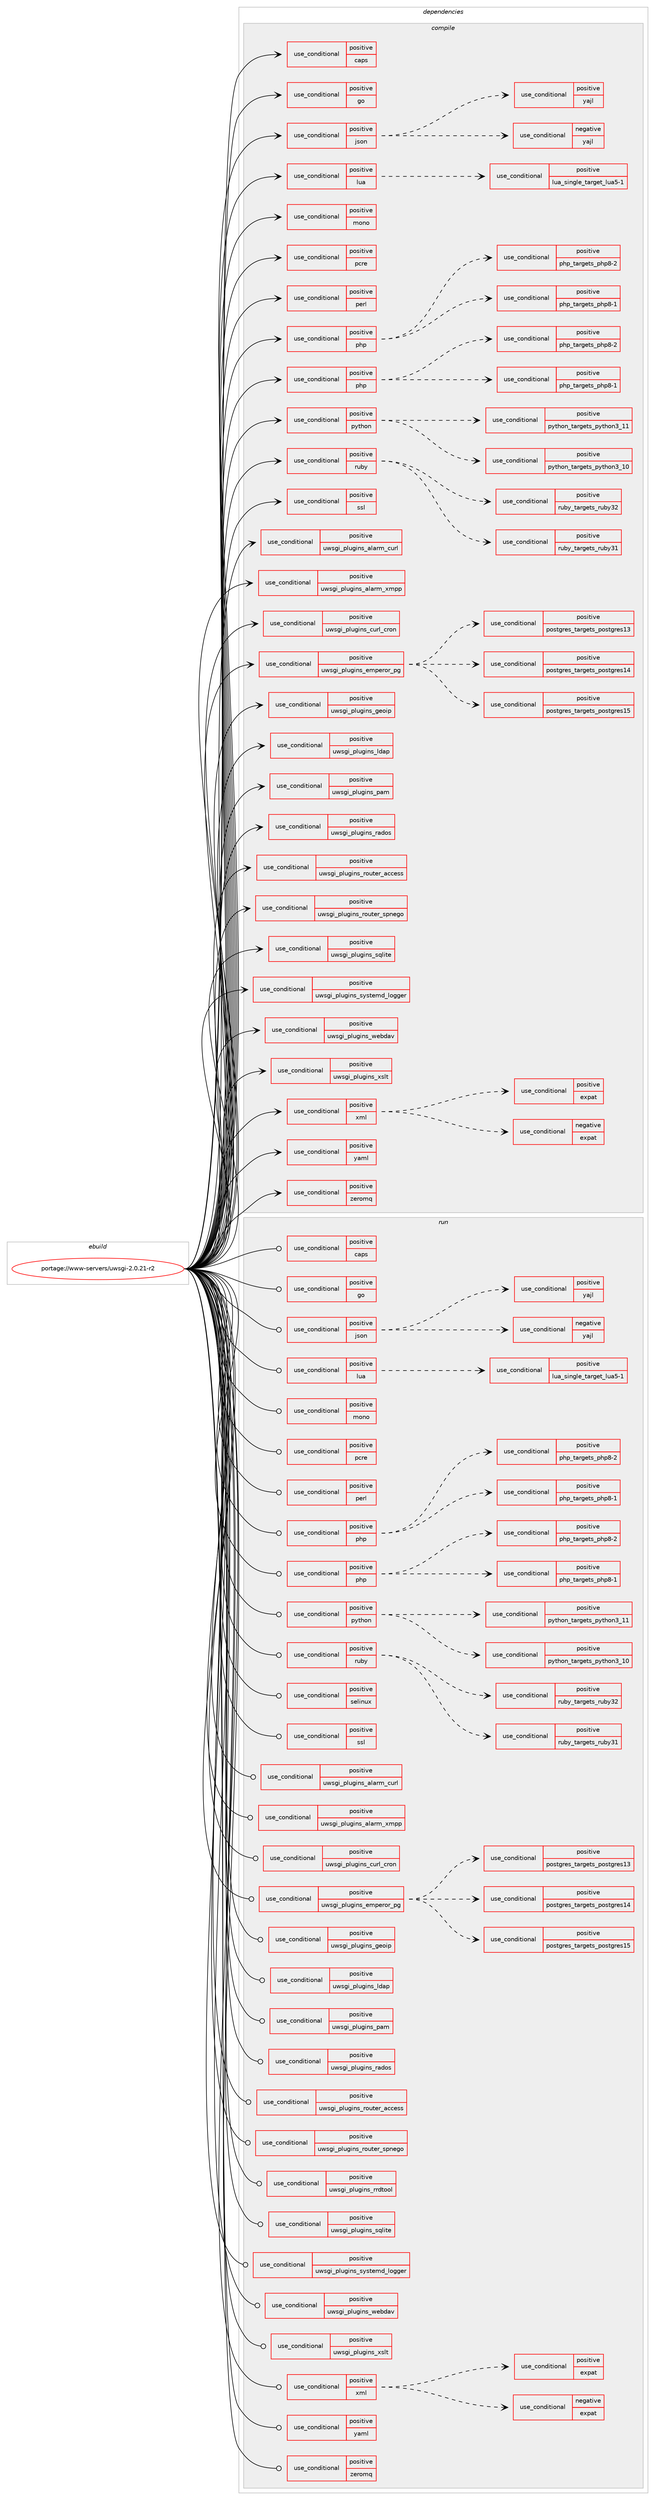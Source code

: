 digraph prolog {

# *************
# Graph options
# *************

newrank=true;
concentrate=true;
compound=true;
graph [rankdir=LR,fontname=Helvetica,fontsize=10,ranksep=1.5];#, ranksep=2.5, nodesep=0.2];
edge  [arrowhead=vee];
node  [fontname=Helvetica,fontsize=10];

# **********
# The ebuild
# **********

subgraph cluster_leftcol {
color=gray;
rank=same;
label=<<i>ebuild</i>>;
id [label="portage://www-servers/uwsgi-2.0.21-r2", color=red, width=4, href="../www-servers/uwsgi-2.0.21-r2.svg"];
}

# ****************
# The dependencies
# ****************

subgraph cluster_midcol {
color=gray;
label=<<i>dependencies</i>>;
subgraph cluster_compile {
fillcolor="#eeeeee";
style=filled;
label=<<i>compile</i>>;
subgraph cond12289 {
dependency17680 [label=<<TABLE BORDER="0" CELLBORDER="1" CELLSPACING="0" CELLPADDING="4"><TR><TD ROWSPAN="3" CELLPADDING="10">use_conditional</TD></TR><TR><TD>positive</TD></TR><TR><TD>caps</TD></TR></TABLE>>, shape=none, color=red];
# *** BEGIN UNKNOWN DEPENDENCY TYPE (TODO) ***
# dependency17680 -> package_dependency(portage://www-servers/uwsgi-2.0.21-r2,install,no,sys-libs,libcap,none,[,,],[],[])
# *** END UNKNOWN DEPENDENCY TYPE (TODO) ***

}
id:e -> dependency17680:w [weight=20,style="solid",arrowhead="vee"];
subgraph cond12290 {
dependency17681 [label=<<TABLE BORDER="0" CELLBORDER="1" CELLSPACING="0" CELLPADDING="4"><TR><TD ROWSPAN="3" CELLPADDING="10">use_conditional</TD></TR><TR><TD>positive</TD></TR><TR><TD>go</TD></TR></TABLE>>, shape=none, color=red];
# *** BEGIN UNKNOWN DEPENDENCY TYPE (TODO) ***
# dependency17681 -> package_dependency(portage://www-servers/uwsgi-2.0.21-r2,install,no,sys-devel,gcc,none,[,,],any_same_slot,[use(enable(go),none)])
# *** END UNKNOWN DEPENDENCY TYPE (TODO) ***

}
id:e -> dependency17681:w [weight=20,style="solid",arrowhead="vee"];
subgraph cond12291 {
dependency17682 [label=<<TABLE BORDER="0" CELLBORDER="1" CELLSPACING="0" CELLPADDING="4"><TR><TD ROWSPAN="3" CELLPADDING="10">use_conditional</TD></TR><TR><TD>positive</TD></TR><TR><TD>json</TD></TR></TABLE>>, shape=none, color=red];
subgraph cond12292 {
dependency17683 [label=<<TABLE BORDER="0" CELLBORDER="1" CELLSPACING="0" CELLPADDING="4"><TR><TD ROWSPAN="3" CELLPADDING="10">use_conditional</TD></TR><TR><TD>negative</TD></TR><TR><TD>yajl</TD></TR></TABLE>>, shape=none, color=red];
# *** BEGIN UNKNOWN DEPENDENCY TYPE (TODO) ***
# dependency17683 -> package_dependency(portage://www-servers/uwsgi-2.0.21-r2,install,no,dev-libs,jansson,none,[,,],any_same_slot,[])
# *** END UNKNOWN DEPENDENCY TYPE (TODO) ***

}
dependency17682:e -> dependency17683:w [weight=20,style="dashed",arrowhead="vee"];
subgraph cond12293 {
dependency17684 [label=<<TABLE BORDER="0" CELLBORDER="1" CELLSPACING="0" CELLPADDING="4"><TR><TD ROWSPAN="3" CELLPADDING="10">use_conditional</TD></TR><TR><TD>positive</TD></TR><TR><TD>yajl</TD></TR></TABLE>>, shape=none, color=red];
# *** BEGIN UNKNOWN DEPENDENCY TYPE (TODO) ***
# dependency17684 -> package_dependency(portage://www-servers/uwsgi-2.0.21-r2,install,no,dev-libs,yajl,none,[,,],[],[])
# *** END UNKNOWN DEPENDENCY TYPE (TODO) ***

}
dependency17682:e -> dependency17684:w [weight=20,style="dashed",arrowhead="vee"];
}
id:e -> dependency17682:w [weight=20,style="solid",arrowhead="vee"];
subgraph cond12294 {
dependency17685 [label=<<TABLE BORDER="0" CELLBORDER="1" CELLSPACING="0" CELLPADDING="4"><TR><TD ROWSPAN="3" CELLPADDING="10">use_conditional</TD></TR><TR><TD>positive</TD></TR><TR><TD>lua</TD></TR></TABLE>>, shape=none, color=red];
subgraph cond12295 {
dependency17686 [label=<<TABLE BORDER="0" CELLBORDER="1" CELLSPACING="0" CELLPADDING="4"><TR><TD ROWSPAN="3" CELLPADDING="10">use_conditional</TD></TR><TR><TD>positive</TD></TR><TR><TD>lua_single_target_lua5-1</TD></TR></TABLE>>, shape=none, color=red];
# *** BEGIN UNKNOWN DEPENDENCY TYPE (TODO) ***
# dependency17686 -> package_dependency(portage://www-servers/uwsgi-2.0.21-r2,install,no,dev-lang,lua,none,[,,],[slot(5.1)],[])
# *** END UNKNOWN DEPENDENCY TYPE (TODO) ***

}
dependency17685:e -> dependency17686:w [weight=20,style="dashed",arrowhead="vee"];
}
id:e -> dependency17685:w [weight=20,style="solid",arrowhead="vee"];
subgraph cond12296 {
dependency17687 [label=<<TABLE BORDER="0" CELLBORDER="1" CELLSPACING="0" CELLPADDING="4"><TR><TD ROWSPAN="3" CELLPADDING="10">use_conditional</TD></TR><TR><TD>positive</TD></TR><TR><TD>mono</TD></TR></TABLE>>, shape=none, color=red];
# *** BEGIN UNKNOWN DEPENDENCY TYPE (TODO) ***
# dependency17687 -> package_dependency(portage://www-servers/uwsgi-2.0.21-r2,install,no,dev-lang,mono,none,[,,],any_same_slot,[])
# *** END UNKNOWN DEPENDENCY TYPE (TODO) ***

}
id:e -> dependency17687:w [weight=20,style="solid",arrowhead="vee"];
subgraph cond12297 {
dependency17688 [label=<<TABLE BORDER="0" CELLBORDER="1" CELLSPACING="0" CELLPADDING="4"><TR><TD ROWSPAN="3" CELLPADDING="10">use_conditional</TD></TR><TR><TD>positive</TD></TR><TR><TD>pcre</TD></TR></TABLE>>, shape=none, color=red];
# *** BEGIN UNKNOWN DEPENDENCY TYPE (TODO) ***
# dependency17688 -> package_dependency(portage://www-servers/uwsgi-2.0.21-r2,install,no,dev-libs,libpcre,none,[,,],[slot(3)],[])
# *** END UNKNOWN DEPENDENCY TYPE (TODO) ***

}
id:e -> dependency17688:w [weight=20,style="solid",arrowhead="vee"];
subgraph cond12298 {
dependency17689 [label=<<TABLE BORDER="0" CELLBORDER="1" CELLSPACING="0" CELLPADDING="4"><TR><TD ROWSPAN="3" CELLPADDING="10">use_conditional</TD></TR><TR><TD>positive</TD></TR><TR><TD>perl</TD></TR></TABLE>>, shape=none, color=red];
# *** BEGIN UNKNOWN DEPENDENCY TYPE (TODO) ***
# dependency17689 -> package_dependency(portage://www-servers/uwsgi-2.0.21-r2,install,no,dev-lang,perl,none,[,,],any_same_slot,[])
# *** END UNKNOWN DEPENDENCY TYPE (TODO) ***

}
id:e -> dependency17689:w [weight=20,style="solid",arrowhead="vee"];
subgraph cond12299 {
dependency17690 [label=<<TABLE BORDER="0" CELLBORDER="1" CELLSPACING="0" CELLPADDING="4"><TR><TD ROWSPAN="3" CELLPADDING="10">use_conditional</TD></TR><TR><TD>positive</TD></TR><TR><TD>php</TD></TR></TABLE>>, shape=none, color=red];
subgraph cond12300 {
dependency17691 [label=<<TABLE BORDER="0" CELLBORDER="1" CELLSPACING="0" CELLPADDING="4"><TR><TD ROWSPAN="3" CELLPADDING="10">use_conditional</TD></TR><TR><TD>positive</TD></TR><TR><TD>php_targets_php8-1</TD></TR></TABLE>>, shape=none, color=red];
# *** BEGIN UNKNOWN DEPENDENCY TYPE (TODO) ***
# dependency17691 -> package_dependency(portage://www-servers/uwsgi-2.0.21-r2,install,no,dev-lang,php,none,[,,],[slot(8.1)],[])
# *** END UNKNOWN DEPENDENCY TYPE (TODO) ***

}
dependency17690:e -> dependency17691:w [weight=20,style="dashed",arrowhead="vee"];
subgraph cond12301 {
dependency17692 [label=<<TABLE BORDER="0" CELLBORDER="1" CELLSPACING="0" CELLPADDING="4"><TR><TD ROWSPAN="3" CELLPADDING="10">use_conditional</TD></TR><TR><TD>positive</TD></TR><TR><TD>php_targets_php8-2</TD></TR></TABLE>>, shape=none, color=red];
# *** BEGIN UNKNOWN DEPENDENCY TYPE (TODO) ***
# dependency17692 -> package_dependency(portage://www-servers/uwsgi-2.0.21-r2,install,no,dev-lang,php,none,[,,],[slot(8.2)],[])
# *** END UNKNOWN DEPENDENCY TYPE (TODO) ***

}
dependency17690:e -> dependency17692:w [weight=20,style="dashed",arrowhead="vee"];
}
id:e -> dependency17690:w [weight=20,style="solid",arrowhead="vee"];
subgraph cond12302 {
dependency17693 [label=<<TABLE BORDER="0" CELLBORDER="1" CELLSPACING="0" CELLPADDING="4"><TR><TD ROWSPAN="3" CELLPADDING="10">use_conditional</TD></TR><TR><TD>positive</TD></TR><TR><TD>php</TD></TR></TABLE>>, shape=none, color=red];
subgraph cond12303 {
dependency17694 [label=<<TABLE BORDER="0" CELLBORDER="1" CELLSPACING="0" CELLPADDING="4"><TR><TD ROWSPAN="3" CELLPADDING="10">use_conditional</TD></TR><TR><TD>positive</TD></TR><TR><TD>php_targets_php8-1</TD></TR></TABLE>>, shape=none, color=red];
# *** BEGIN UNKNOWN DEPENDENCY TYPE (TODO) ***
# dependency17694 -> package_dependency(portage://www-servers/uwsgi-2.0.21-r2,install,no,dev-lang,php,none,[,,],[slot(8.1)],[use(enable(embed),none)])
# *** END UNKNOWN DEPENDENCY TYPE (TODO) ***

}
dependency17693:e -> dependency17694:w [weight=20,style="dashed",arrowhead="vee"];
subgraph cond12304 {
dependency17695 [label=<<TABLE BORDER="0" CELLBORDER="1" CELLSPACING="0" CELLPADDING="4"><TR><TD ROWSPAN="3" CELLPADDING="10">use_conditional</TD></TR><TR><TD>positive</TD></TR><TR><TD>php_targets_php8-2</TD></TR></TABLE>>, shape=none, color=red];
# *** BEGIN UNKNOWN DEPENDENCY TYPE (TODO) ***
# dependency17695 -> package_dependency(portage://www-servers/uwsgi-2.0.21-r2,install,no,dev-lang,php,none,[,,],[slot(8.2)],[use(enable(embed),none)])
# *** END UNKNOWN DEPENDENCY TYPE (TODO) ***

}
dependency17693:e -> dependency17695:w [weight=20,style="dashed",arrowhead="vee"];
}
id:e -> dependency17693:w [weight=20,style="solid",arrowhead="vee"];
subgraph cond12305 {
dependency17696 [label=<<TABLE BORDER="0" CELLBORDER="1" CELLSPACING="0" CELLPADDING="4"><TR><TD ROWSPAN="3" CELLPADDING="10">use_conditional</TD></TR><TR><TD>positive</TD></TR><TR><TD>python</TD></TR></TABLE>>, shape=none, color=red];
subgraph cond12306 {
dependency17697 [label=<<TABLE BORDER="0" CELLBORDER="1" CELLSPACING="0" CELLPADDING="4"><TR><TD ROWSPAN="3" CELLPADDING="10">use_conditional</TD></TR><TR><TD>positive</TD></TR><TR><TD>python_targets_python3_10</TD></TR></TABLE>>, shape=none, color=red];
# *** BEGIN UNKNOWN DEPENDENCY TYPE (TODO) ***
# dependency17697 -> package_dependency(portage://www-servers/uwsgi-2.0.21-r2,install,no,dev-lang,python,none,[,,],[slot(3.10)],[use(enable(threads),positive)])
# *** END UNKNOWN DEPENDENCY TYPE (TODO) ***

}
dependency17696:e -> dependency17697:w [weight=20,style="dashed",arrowhead="vee"];
subgraph cond12307 {
dependency17698 [label=<<TABLE BORDER="0" CELLBORDER="1" CELLSPACING="0" CELLPADDING="4"><TR><TD ROWSPAN="3" CELLPADDING="10">use_conditional</TD></TR><TR><TD>positive</TD></TR><TR><TD>python_targets_python3_11</TD></TR></TABLE>>, shape=none, color=red];
# *** BEGIN UNKNOWN DEPENDENCY TYPE (TODO) ***
# dependency17698 -> package_dependency(portage://www-servers/uwsgi-2.0.21-r2,install,no,dev-lang,python,none,[,,],[slot(3.11)],[use(enable(threads),positive)])
# *** END UNKNOWN DEPENDENCY TYPE (TODO) ***

}
dependency17696:e -> dependency17698:w [weight=20,style="dashed",arrowhead="vee"];
}
id:e -> dependency17696:w [weight=20,style="solid",arrowhead="vee"];
subgraph cond12308 {
dependency17699 [label=<<TABLE BORDER="0" CELLBORDER="1" CELLSPACING="0" CELLPADDING="4"><TR><TD ROWSPAN="3" CELLPADDING="10">use_conditional</TD></TR><TR><TD>positive</TD></TR><TR><TD>ruby</TD></TR></TABLE>>, shape=none, color=red];
subgraph cond12309 {
dependency17700 [label=<<TABLE BORDER="0" CELLBORDER="1" CELLSPACING="0" CELLPADDING="4"><TR><TD ROWSPAN="3" CELLPADDING="10">use_conditional</TD></TR><TR><TD>positive</TD></TR><TR><TD>ruby_targets_ruby31</TD></TR></TABLE>>, shape=none, color=red];
# *** BEGIN UNKNOWN DEPENDENCY TYPE (TODO) ***
# dependency17700 -> package_dependency(portage://www-servers/uwsgi-2.0.21-r2,install,no,dev-lang,ruby,none,[,,],[slot(3.1)],[])
# *** END UNKNOWN DEPENDENCY TYPE (TODO) ***

}
dependency17699:e -> dependency17700:w [weight=20,style="dashed",arrowhead="vee"];
subgraph cond12310 {
dependency17701 [label=<<TABLE BORDER="0" CELLBORDER="1" CELLSPACING="0" CELLPADDING="4"><TR><TD ROWSPAN="3" CELLPADDING="10">use_conditional</TD></TR><TR><TD>positive</TD></TR><TR><TD>ruby_targets_ruby32</TD></TR></TABLE>>, shape=none, color=red];
# *** BEGIN UNKNOWN DEPENDENCY TYPE (TODO) ***
# dependency17701 -> package_dependency(portage://www-servers/uwsgi-2.0.21-r2,install,no,dev-lang,ruby,none,[,,],[slot(3.2)],[])
# *** END UNKNOWN DEPENDENCY TYPE (TODO) ***

}
dependency17699:e -> dependency17701:w [weight=20,style="dashed",arrowhead="vee"];
}
id:e -> dependency17699:w [weight=20,style="solid",arrowhead="vee"];
subgraph cond12311 {
dependency17702 [label=<<TABLE BORDER="0" CELLBORDER="1" CELLSPACING="0" CELLPADDING="4"><TR><TD ROWSPAN="3" CELLPADDING="10">use_conditional</TD></TR><TR><TD>positive</TD></TR><TR><TD>ssl</TD></TR></TABLE>>, shape=none, color=red];
# *** BEGIN UNKNOWN DEPENDENCY TYPE (TODO) ***
# dependency17702 -> package_dependency(portage://www-servers/uwsgi-2.0.21-r2,install,no,dev-libs,openssl,none,[,,],any_same_slot,[])
# *** END UNKNOWN DEPENDENCY TYPE (TODO) ***

}
id:e -> dependency17702:w [weight=20,style="solid",arrowhead="vee"];
subgraph cond12312 {
dependency17703 [label=<<TABLE BORDER="0" CELLBORDER="1" CELLSPACING="0" CELLPADDING="4"><TR><TD ROWSPAN="3" CELLPADDING="10">use_conditional</TD></TR><TR><TD>positive</TD></TR><TR><TD>uwsgi_plugins_alarm_curl</TD></TR></TABLE>>, shape=none, color=red];
# *** BEGIN UNKNOWN DEPENDENCY TYPE (TODO) ***
# dependency17703 -> package_dependency(portage://www-servers/uwsgi-2.0.21-r2,install,no,net-misc,curl,none,[,,],[],[])
# *** END UNKNOWN DEPENDENCY TYPE (TODO) ***

}
id:e -> dependency17703:w [weight=20,style="solid",arrowhead="vee"];
subgraph cond12313 {
dependency17704 [label=<<TABLE BORDER="0" CELLBORDER="1" CELLSPACING="0" CELLPADDING="4"><TR><TD ROWSPAN="3" CELLPADDING="10">use_conditional</TD></TR><TR><TD>positive</TD></TR><TR><TD>uwsgi_plugins_alarm_xmpp</TD></TR></TABLE>>, shape=none, color=red];
# *** BEGIN UNKNOWN DEPENDENCY TYPE (TODO) ***
# dependency17704 -> package_dependency(portage://www-servers/uwsgi-2.0.21-r2,install,no,net-libs,gloox,none,[,,],[],[])
# *** END UNKNOWN DEPENDENCY TYPE (TODO) ***

}
id:e -> dependency17704:w [weight=20,style="solid",arrowhead="vee"];
subgraph cond12314 {
dependency17705 [label=<<TABLE BORDER="0" CELLBORDER="1" CELLSPACING="0" CELLPADDING="4"><TR><TD ROWSPAN="3" CELLPADDING="10">use_conditional</TD></TR><TR><TD>positive</TD></TR><TR><TD>uwsgi_plugins_curl_cron</TD></TR></TABLE>>, shape=none, color=red];
# *** BEGIN UNKNOWN DEPENDENCY TYPE (TODO) ***
# dependency17705 -> package_dependency(portage://www-servers/uwsgi-2.0.21-r2,install,no,net-misc,curl,none,[,,],[],[])
# *** END UNKNOWN DEPENDENCY TYPE (TODO) ***

}
id:e -> dependency17705:w [weight=20,style="solid",arrowhead="vee"];
subgraph cond12315 {
dependency17706 [label=<<TABLE BORDER="0" CELLBORDER="1" CELLSPACING="0" CELLPADDING="4"><TR><TD ROWSPAN="3" CELLPADDING="10">use_conditional</TD></TR><TR><TD>positive</TD></TR><TR><TD>uwsgi_plugins_emperor_pg</TD></TR></TABLE>>, shape=none, color=red];
subgraph cond12316 {
dependency17707 [label=<<TABLE BORDER="0" CELLBORDER="1" CELLSPACING="0" CELLPADDING="4"><TR><TD ROWSPAN="3" CELLPADDING="10">use_conditional</TD></TR><TR><TD>positive</TD></TR><TR><TD>postgres_targets_postgres15</TD></TR></TABLE>>, shape=none, color=red];
# *** BEGIN UNKNOWN DEPENDENCY TYPE (TODO) ***
# dependency17707 -> package_dependency(portage://www-servers/uwsgi-2.0.21-r2,install,no,dev-db,postgresql,none,[,,],[slot(15),equal],[])
# *** END UNKNOWN DEPENDENCY TYPE (TODO) ***

}
dependency17706:e -> dependency17707:w [weight=20,style="dashed",arrowhead="vee"];
subgraph cond12317 {
dependency17708 [label=<<TABLE BORDER="0" CELLBORDER="1" CELLSPACING="0" CELLPADDING="4"><TR><TD ROWSPAN="3" CELLPADDING="10">use_conditional</TD></TR><TR><TD>positive</TD></TR><TR><TD>postgres_targets_postgres14</TD></TR></TABLE>>, shape=none, color=red];
# *** BEGIN UNKNOWN DEPENDENCY TYPE (TODO) ***
# dependency17708 -> package_dependency(portage://www-servers/uwsgi-2.0.21-r2,install,no,dev-db,postgresql,none,[,,],[slot(14),equal],[])
# *** END UNKNOWN DEPENDENCY TYPE (TODO) ***

}
dependency17706:e -> dependency17708:w [weight=20,style="dashed",arrowhead="vee"];
subgraph cond12318 {
dependency17709 [label=<<TABLE BORDER="0" CELLBORDER="1" CELLSPACING="0" CELLPADDING="4"><TR><TD ROWSPAN="3" CELLPADDING="10">use_conditional</TD></TR><TR><TD>positive</TD></TR><TR><TD>postgres_targets_postgres13</TD></TR></TABLE>>, shape=none, color=red];
# *** BEGIN UNKNOWN DEPENDENCY TYPE (TODO) ***
# dependency17709 -> package_dependency(portage://www-servers/uwsgi-2.0.21-r2,install,no,dev-db,postgresql,none,[,,],[slot(13),equal],[])
# *** END UNKNOWN DEPENDENCY TYPE (TODO) ***

}
dependency17706:e -> dependency17709:w [weight=20,style="dashed",arrowhead="vee"];
}
id:e -> dependency17706:w [weight=20,style="solid",arrowhead="vee"];
subgraph cond12319 {
dependency17710 [label=<<TABLE BORDER="0" CELLBORDER="1" CELLSPACING="0" CELLPADDING="4"><TR><TD ROWSPAN="3" CELLPADDING="10">use_conditional</TD></TR><TR><TD>positive</TD></TR><TR><TD>uwsgi_plugins_geoip</TD></TR></TABLE>>, shape=none, color=red];
# *** BEGIN UNKNOWN DEPENDENCY TYPE (TODO) ***
# dependency17710 -> package_dependency(portage://www-servers/uwsgi-2.0.21-r2,install,no,dev-libs,geoip,none,[,,],[],[])
# *** END UNKNOWN DEPENDENCY TYPE (TODO) ***

}
id:e -> dependency17710:w [weight=20,style="solid",arrowhead="vee"];
subgraph cond12320 {
dependency17711 [label=<<TABLE BORDER="0" CELLBORDER="1" CELLSPACING="0" CELLPADDING="4"><TR><TD ROWSPAN="3" CELLPADDING="10">use_conditional</TD></TR><TR><TD>positive</TD></TR><TR><TD>uwsgi_plugins_ldap</TD></TR></TABLE>>, shape=none, color=red];
# *** BEGIN UNKNOWN DEPENDENCY TYPE (TODO) ***
# dependency17711 -> package_dependency(portage://www-servers/uwsgi-2.0.21-r2,install,no,net-nds,openldap,none,[,,],any_same_slot,[])
# *** END UNKNOWN DEPENDENCY TYPE (TODO) ***

}
id:e -> dependency17711:w [weight=20,style="solid",arrowhead="vee"];
subgraph cond12321 {
dependency17712 [label=<<TABLE BORDER="0" CELLBORDER="1" CELLSPACING="0" CELLPADDING="4"><TR><TD ROWSPAN="3" CELLPADDING="10">use_conditional</TD></TR><TR><TD>positive</TD></TR><TR><TD>uwsgi_plugins_pam</TD></TR></TABLE>>, shape=none, color=red];
# *** BEGIN UNKNOWN DEPENDENCY TYPE (TODO) ***
# dependency17712 -> package_dependency(portage://www-servers/uwsgi-2.0.21-r2,install,no,sys-libs,pam,none,[,,],[],[])
# *** END UNKNOWN DEPENDENCY TYPE (TODO) ***

}
id:e -> dependency17712:w [weight=20,style="solid",arrowhead="vee"];
subgraph cond12322 {
dependency17713 [label=<<TABLE BORDER="0" CELLBORDER="1" CELLSPACING="0" CELLPADDING="4"><TR><TD ROWSPAN="3" CELLPADDING="10">use_conditional</TD></TR><TR><TD>positive</TD></TR><TR><TD>uwsgi_plugins_rados</TD></TR></TABLE>>, shape=none, color=red];
# *** BEGIN UNKNOWN DEPENDENCY TYPE (TODO) ***
# dependency17713 -> package_dependency(portage://www-servers/uwsgi-2.0.21-r2,install,no,sys-cluster,ceph,none,[,,],[],[])
# *** END UNKNOWN DEPENDENCY TYPE (TODO) ***

}
id:e -> dependency17713:w [weight=20,style="solid",arrowhead="vee"];
subgraph cond12323 {
dependency17714 [label=<<TABLE BORDER="0" CELLBORDER="1" CELLSPACING="0" CELLPADDING="4"><TR><TD ROWSPAN="3" CELLPADDING="10">use_conditional</TD></TR><TR><TD>positive</TD></TR><TR><TD>uwsgi_plugins_router_access</TD></TR></TABLE>>, shape=none, color=red];
# *** BEGIN UNKNOWN DEPENDENCY TYPE (TODO) ***
# dependency17714 -> package_dependency(portage://www-servers/uwsgi-2.0.21-r2,install,no,sys-apps,tcp-wrappers,none,[,,],[],[])
# *** END UNKNOWN DEPENDENCY TYPE (TODO) ***

}
id:e -> dependency17714:w [weight=20,style="solid",arrowhead="vee"];
subgraph cond12324 {
dependency17715 [label=<<TABLE BORDER="0" CELLBORDER="1" CELLSPACING="0" CELLPADDING="4"><TR><TD ROWSPAN="3" CELLPADDING="10">use_conditional</TD></TR><TR><TD>positive</TD></TR><TR><TD>uwsgi_plugins_router_spnego</TD></TR></TABLE>>, shape=none, color=red];
# *** BEGIN UNKNOWN DEPENDENCY TYPE (TODO) ***
# dependency17715 -> package_dependency(portage://www-servers/uwsgi-2.0.21-r2,install,no,virtual,krb5,none,[,,],[],[])
# *** END UNKNOWN DEPENDENCY TYPE (TODO) ***

}
id:e -> dependency17715:w [weight=20,style="solid",arrowhead="vee"];
subgraph cond12325 {
dependency17716 [label=<<TABLE BORDER="0" CELLBORDER="1" CELLSPACING="0" CELLPADDING="4"><TR><TD ROWSPAN="3" CELLPADDING="10">use_conditional</TD></TR><TR><TD>positive</TD></TR><TR><TD>uwsgi_plugins_sqlite</TD></TR></TABLE>>, shape=none, color=red];
# *** BEGIN UNKNOWN DEPENDENCY TYPE (TODO) ***
# dependency17716 -> package_dependency(portage://www-servers/uwsgi-2.0.21-r2,install,no,dev-db,sqlite,none,[,,],[slot(3)],[])
# *** END UNKNOWN DEPENDENCY TYPE (TODO) ***

}
id:e -> dependency17716:w [weight=20,style="solid",arrowhead="vee"];
subgraph cond12326 {
dependency17717 [label=<<TABLE BORDER="0" CELLBORDER="1" CELLSPACING="0" CELLPADDING="4"><TR><TD ROWSPAN="3" CELLPADDING="10">use_conditional</TD></TR><TR><TD>positive</TD></TR><TR><TD>uwsgi_plugins_systemd_logger</TD></TR></TABLE>>, shape=none, color=red];
# *** BEGIN UNKNOWN DEPENDENCY TYPE (TODO) ***
# dependency17717 -> package_dependency(portage://www-servers/uwsgi-2.0.21-r2,install,no,sys-apps,systemd,none,[,,],[],[])
# *** END UNKNOWN DEPENDENCY TYPE (TODO) ***

}
id:e -> dependency17717:w [weight=20,style="solid",arrowhead="vee"];
subgraph cond12327 {
dependency17718 [label=<<TABLE BORDER="0" CELLBORDER="1" CELLSPACING="0" CELLPADDING="4"><TR><TD ROWSPAN="3" CELLPADDING="10">use_conditional</TD></TR><TR><TD>positive</TD></TR><TR><TD>uwsgi_plugins_webdav</TD></TR></TABLE>>, shape=none, color=red];
# *** BEGIN UNKNOWN DEPENDENCY TYPE (TODO) ***
# dependency17718 -> package_dependency(portage://www-servers/uwsgi-2.0.21-r2,install,no,dev-libs,libxml2,none,[,,],[],[])
# *** END UNKNOWN DEPENDENCY TYPE (TODO) ***

}
id:e -> dependency17718:w [weight=20,style="solid",arrowhead="vee"];
subgraph cond12328 {
dependency17719 [label=<<TABLE BORDER="0" CELLBORDER="1" CELLSPACING="0" CELLPADDING="4"><TR><TD ROWSPAN="3" CELLPADDING="10">use_conditional</TD></TR><TR><TD>positive</TD></TR><TR><TD>uwsgi_plugins_xslt</TD></TR></TABLE>>, shape=none, color=red];
# *** BEGIN UNKNOWN DEPENDENCY TYPE (TODO) ***
# dependency17719 -> package_dependency(portage://www-servers/uwsgi-2.0.21-r2,install,no,dev-libs,libxslt,none,[,,],[],[])
# *** END UNKNOWN DEPENDENCY TYPE (TODO) ***

}
id:e -> dependency17719:w [weight=20,style="solid",arrowhead="vee"];
subgraph cond12329 {
dependency17720 [label=<<TABLE BORDER="0" CELLBORDER="1" CELLSPACING="0" CELLPADDING="4"><TR><TD ROWSPAN="3" CELLPADDING="10">use_conditional</TD></TR><TR><TD>positive</TD></TR><TR><TD>xml</TD></TR></TABLE>>, shape=none, color=red];
subgraph cond12330 {
dependency17721 [label=<<TABLE BORDER="0" CELLBORDER="1" CELLSPACING="0" CELLPADDING="4"><TR><TD ROWSPAN="3" CELLPADDING="10">use_conditional</TD></TR><TR><TD>negative</TD></TR><TR><TD>expat</TD></TR></TABLE>>, shape=none, color=red];
# *** BEGIN UNKNOWN DEPENDENCY TYPE (TODO) ***
# dependency17721 -> package_dependency(portage://www-servers/uwsgi-2.0.21-r2,install,no,dev-libs,libxml2,none,[,,],[],[])
# *** END UNKNOWN DEPENDENCY TYPE (TODO) ***

}
dependency17720:e -> dependency17721:w [weight=20,style="dashed",arrowhead="vee"];
subgraph cond12331 {
dependency17722 [label=<<TABLE BORDER="0" CELLBORDER="1" CELLSPACING="0" CELLPADDING="4"><TR><TD ROWSPAN="3" CELLPADDING="10">use_conditional</TD></TR><TR><TD>positive</TD></TR><TR><TD>expat</TD></TR></TABLE>>, shape=none, color=red];
# *** BEGIN UNKNOWN DEPENDENCY TYPE (TODO) ***
# dependency17722 -> package_dependency(portage://www-servers/uwsgi-2.0.21-r2,install,no,dev-libs,expat,none,[,,],[],[])
# *** END UNKNOWN DEPENDENCY TYPE (TODO) ***

}
dependency17720:e -> dependency17722:w [weight=20,style="dashed",arrowhead="vee"];
}
id:e -> dependency17720:w [weight=20,style="solid",arrowhead="vee"];
subgraph cond12332 {
dependency17723 [label=<<TABLE BORDER="0" CELLBORDER="1" CELLSPACING="0" CELLPADDING="4"><TR><TD ROWSPAN="3" CELLPADDING="10">use_conditional</TD></TR><TR><TD>positive</TD></TR><TR><TD>yaml</TD></TR></TABLE>>, shape=none, color=red];
# *** BEGIN UNKNOWN DEPENDENCY TYPE (TODO) ***
# dependency17723 -> package_dependency(portage://www-servers/uwsgi-2.0.21-r2,install,no,dev-libs,libyaml,none,[,,],[],[])
# *** END UNKNOWN DEPENDENCY TYPE (TODO) ***

}
id:e -> dependency17723:w [weight=20,style="solid",arrowhead="vee"];
subgraph cond12333 {
dependency17724 [label=<<TABLE BORDER="0" CELLBORDER="1" CELLSPACING="0" CELLPADDING="4"><TR><TD ROWSPAN="3" CELLPADDING="10">use_conditional</TD></TR><TR><TD>positive</TD></TR><TR><TD>zeromq</TD></TR></TABLE>>, shape=none, color=red];
# *** BEGIN UNKNOWN DEPENDENCY TYPE (TODO) ***
# dependency17724 -> package_dependency(portage://www-servers/uwsgi-2.0.21-r2,install,no,net-libs,zeromq,none,[,,],[],[])
# *** END UNKNOWN DEPENDENCY TYPE (TODO) ***

# *** BEGIN UNKNOWN DEPENDENCY TYPE (TODO) ***
# dependency17724 -> package_dependency(portage://www-servers/uwsgi-2.0.21-r2,install,no,sys-apps,util-linux,none,[,,],[],[])
# *** END UNKNOWN DEPENDENCY TYPE (TODO) ***

}
id:e -> dependency17724:w [weight=20,style="solid",arrowhead="vee"];
# *** BEGIN UNKNOWN DEPENDENCY TYPE (TODO) ***
# id -> package_dependency(portage://www-servers/uwsgi-2.0.21-r2,install,no,sys-libs,zlib,none,[,,],[],[])
# *** END UNKNOWN DEPENDENCY TYPE (TODO) ***

# *** BEGIN UNKNOWN DEPENDENCY TYPE (TODO) ***
# id -> package_dependency(portage://www-servers/uwsgi-2.0.21-r2,install,no,virtual,libcrypt,none,[,,],any_same_slot,[])
# *** END UNKNOWN DEPENDENCY TYPE (TODO) ***

}
subgraph cluster_compileandrun {
fillcolor="#eeeeee";
style=filled;
label=<<i>compile and run</i>>;
}
subgraph cluster_run {
fillcolor="#eeeeee";
style=filled;
label=<<i>run</i>>;
subgraph cond12334 {
dependency17725 [label=<<TABLE BORDER="0" CELLBORDER="1" CELLSPACING="0" CELLPADDING="4"><TR><TD ROWSPAN="3" CELLPADDING="10">use_conditional</TD></TR><TR><TD>positive</TD></TR><TR><TD>caps</TD></TR></TABLE>>, shape=none, color=red];
# *** BEGIN UNKNOWN DEPENDENCY TYPE (TODO) ***
# dependency17725 -> package_dependency(portage://www-servers/uwsgi-2.0.21-r2,run,no,sys-libs,libcap,none,[,,],[],[])
# *** END UNKNOWN DEPENDENCY TYPE (TODO) ***

}
id:e -> dependency17725:w [weight=20,style="solid",arrowhead="odot"];
subgraph cond12335 {
dependency17726 [label=<<TABLE BORDER="0" CELLBORDER="1" CELLSPACING="0" CELLPADDING="4"><TR><TD ROWSPAN="3" CELLPADDING="10">use_conditional</TD></TR><TR><TD>positive</TD></TR><TR><TD>go</TD></TR></TABLE>>, shape=none, color=red];
# *** BEGIN UNKNOWN DEPENDENCY TYPE (TODO) ***
# dependency17726 -> package_dependency(portage://www-servers/uwsgi-2.0.21-r2,run,no,sys-devel,gcc,none,[,,],any_same_slot,[use(enable(go),none)])
# *** END UNKNOWN DEPENDENCY TYPE (TODO) ***

}
id:e -> dependency17726:w [weight=20,style="solid",arrowhead="odot"];
subgraph cond12336 {
dependency17727 [label=<<TABLE BORDER="0" CELLBORDER="1" CELLSPACING="0" CELLPADDING="4"><TR><TD ROWSPAN="3" CELLPADDING="10">use_conditional</TD></TR><TR><TD>positive</TD></TR><TR><TD>json</TD></TR></TABLE>>, shape=none, color=red];
subgraph cond12337 {
dependency17728 [label=<<TABLE BORDER="0" CELLBORDER="1" CELLSPACING="0" CELLPADDING="4"><TR><TD ROWSPAN="3" CELLPADDING="10">use_conditional</TD></TR><TR><TD>negative</TD></TR><TR><TD>yajl</TD></TR></TABLE>>, shape=none, color=red];
# *** BEGIN UNKNOWN DEPENDENCY TYPE (TODO) ***
# dependency17728 -> package_dependency(portage://www-servers/uwsgi-2.0.21-r2,run,no,dev-libs,jansson,none,[,,],any_same_slot,[])
# *** END UNKNOWN DEPENDENCY TYPE (TODO) ***

}
dependency17727:e -> dependency17728:w [weight=20,style="dashed",arrowhead="vee"];
subgraph cond12338 {
dependency17729 [label=<<TABLE BORDER="0" CELLBORDER="1" CELLSPACING="0" CELLPADDING="4"><TR><TD ROWSPAN="3" CELLPADDING="10">use_conditional</TD></TR><TR><TD>positive</TD></TR><TR><TD>yajl</TD></TR></TABLE>>, shape=none, color=red];
# *** BEGIN UNKNOWN DEPENDENCY TYPE (TODO) ***
# dependency17729 -> package_dependency(portage://www-servers/uwsgi-2.0.21-r2,run,no,dev-libs,yajl,none,[,,],[],[])
# *** END UNKNOWN DEPENDENCY TYPE (TODO) ***

}
dependency17727:e -> dependency17729:w [weight=20,style="dashed",arrowhead="vee"];
}
id:e -> dependency17727:w [weight=20,style="solid",arrowhead="odot"];
subgraph cond12339 {
dependency17730 [label=<<TABLE BORDER="0" CELLBORDER="1" CELLSPACING="0" CELLPADDING="4"><TR><TD ROWSPAN="3" CELLPADDING="10">use_conditional</TD></TR><TR><TD>positive</TD></TR><TR><TD>lua</TD></TR></TABLE>>, shape=none, color=red];
subgraph cond12340 {
dependency17731 [label=<<TABLE BORDER="0" CELLBORDER="1" CELLSPACING="0" CELLPADDING="4"><TR><TD ROWSPAN="3" CELLPADDING="10">use_conditional</TD></TR><TR><TD>positive</TD></TR><TR><TD>lua_single_target_lua5-1</TD></TR></TABLE>>, shape=none, color=red];
# *** BEGIN UNKNOWN DEPENDENCY TYPE (TODO) ***
# dependency17731 -> package_dependency(portage://www-servers/uwsgi-2.0.21-r2,run,no,dev-lang,lua,none,[,,],[slot(5.1)],[])
# *** END UNKNOWN DEPENDENCY TYPE (TODO) ***

}
dependency17730:e -> dependency17731:w [weight=20,style="dashed",arrowhead="vee"];
}
id:e -> dependency17730:w [weight=20,style="solid",arrowhead="odot"];
subgraph cond12341 {
dependency17732 [label=<<TABLE BORDER="0" CELLBORDER="1" CELLSPACING="0" CELLPADDING="4"><TR><TD ROWSPAN="3" CELLPADDING="10">use_conditional</TD></TR><TR><TD>positive</TD></TR><TR><TD>mono</TD></TR></TABLE>>, shape=none, color=red];
# *** BEGIN UNKNOWN DEPENDENCY TYPE (TODO) ***
# dependency17732 -> package_dependency(portage://www-servers/uwsgi-2.0.21-r2,run,no,dev-lang,mono,none,[,,],any_same_slot,[])
# *** END UNKNOWN DEPENDENCY TYPE (TODO) ***

}
id:e -> dependency17732:w [weight=20,style="solid",arrowhead="odot"];
subgraph cond12342 {
dependency17733 [label=<<TABLE BORDER="0" CELLBORDER="1" CELLSPACING="0" CELLPADDING="4"><TR><TD ROWSPAN="3" CELLPADDING="10">use_conditional</TD></TR><TR><TD>positive</TD></TR><TR><TD>pcre</TD></TR></TABLE>>, shape=none, color=red];
# *** BEGIN UNKNOWN DEPENDENCY TYPE (TODO) ***
# dependency17733 -> package_dependency(portage://www-servers/uwsgi-2.0.21-r2,run,no,dev-libs,libpcre,none,[,,],[slot(3)],[])
# *** END UNKNOWN DEPENDENCY TYPE (TODO) ***

}
id:e -> dependency17733:w [weight=20,style="solid",arrowhead="odot"];
subgraph cond12343 {
dependency17734 [label=<<TABLE BORDER="0" CELLBORDER="1" CELLSPACING="0" CELLPADDING="4"><TR><TD ROWSPAN="3" CELLPADDING="10">use_conditional</TD></TR><TR><TD>positive</TD></TR><TR><TD>perl</TD></TR></TABLE>>, shape=none, color=red];
# *** BEGIN UNKNOWN DEPENDENCY TYPE (TODO) ***
# dependency17734 -> package_dependency(portage://www-servers/uwsgi-2.0.21-r2,run,no,dev-lang,perl,none,[,,],any_same_slot,[])
# *** END UNKNOWN DEPENDENCY TYPE (TODO) ***

}
id:e -> dependency17734:w [weight=20,style="solid",arrowhead="odot"];
subgraph cond12344 {
dependency17735 [label=<<TABLE BORDER="0" CELLBORDER="1" CELLSPACING="0" CELLPADDING="4"><TR><TD ROWSPAN="3" CELLPADDING="10">use_conditional</TD></TR><TR><TD>positive</TD></TR><TR><TD>php</TD></TR></TABLE>>, shape=none, color=red];
subgraph cond12345 {
dependency17736 [label=<<TABLE BORDER="0" CELLBORDER="1" CELLSPACING="0" CELLPADDING="4"><TR><TD ROWSPAN="3" CELLPADDING="10">use_conditional</TD></TR><TR><TD>positive</TD></TR><TR><TD>php_targets_php8-1</TD></TR></TABLE>>, shape=none, color=red];
# *** BEGIN UNKNOWN DEPENDENCY TYPE (TODO) ***
# dependency17736 -> package_dependency(portage://www-servers/uwsgi-2.0.21-r2,run,no,dev-lang,php,none,[,,],[slot(8.1)],[])
# *** END UNKNOWN DEPENDENCY TYPE (TODO) ***

}
dependency17735:e -> dependency17736:w [weight=20,style="dashed",arrowhead="vee"];
subgraph cond12346 {
dependency17737 [label=<<TABLE BORDER="0" CELLBORDER="1" CELLSPACING="0" CELLPADDING="4"><TR><TD ROWSPAN="3" CELLPADDING="10">use_conditional</TD></TR><TR><TD>positive</TD></TR><TR><TD>php_targets_php8-2</TD></TR></TABLE>>, shape=none, color=red];
# *** BEGIN UNKNOWN DEPENDENCY TYPE (TODO) ***
# dependency17737 -> package_dependency(portage://www-servers/uwsgi-2.0.21-r2,run,no,dev-lang,php,none,[,,],[slot(8.2)],[])
# *** END UNKNOWN DEPENDENCY TYPE (TODO) ***

}
dependency17735:e -> dependency17737:w [weight=20,style="dashed",arrowhead="vee"];
}
id:e -> dependency17735:w [weight=20,style="solid",arrowhead="odot"];
subgraph cond12347 {
dependency17738 [label=<<TABLE BORDER="0" CELLBORDER="1" CELLSPACING="0" CELLPADDING="4"><TR><TD ROWSPAN="3" CELLPADDING="10">use_conditional</TD></TR><TR><TD>positive</TD></TR><TR><TD>php</TD></TR></TABLE>>, shape=none, color=red];
subgraph cond12348 {
dependency17739 [label=<<TABLE BORDER="0" CELLBORDER="1" CELLSPACING="0" CELLPADDING="4"><TR><TD ROWSPAN="3" CELLPADDING="10">use_conditional</TD></TR><TR><TD>positive</TD></TR><TR><TD>php_targets_php8-1</TD></TR></TABLE>>, shape=none, color=red];
# *** BEGIN UNKNOWN DEPENDENCY TYPE (TODO) ***
# dependency17739 -> package_dependency(portage://www-servers/uwsgi-2.0.21-r2,run,no,dev-lang,php,none,[,,],[slot(8.1)],[use(enable(embed),none)])
# *** END UNKNOWN DEPENDENCY TYPE (TODO) ***

}
dependency17738:e -> dependency17739:w [weight=20,style="dashed",arrowhead="vee"];
subgraph cond12349 {
dependency17740 [label=<<TABLE BORDER="0" CELLBORDER="1" CELLSPACING="0" CELLPADDING="4"><TR><TD ROWSPAN="3" CELLPADDING="10">use_conditional</TD></TR><TR><TD>positive</TD></TR><TR><TD>php_targets_php8-2</TD></TR></TABLE>>, shape=none, color=red];
# *** BEGIN UNKNOWN DEPENDENCY TYPE (TODO) ***
# dependency17740 -> package_dependency(portage://www-servers/uwsgi-2.0.21-r2,run,no,dev-lang,php,none,[,,],[slot(8.2)],[use(enable(embed),none)])
# *** END UNKNOWN DEPENDENCY TYPE (TODO) ***

}
dependency17738:e -> dependency17740:w [weight=20,style="dashed",arrowhead="vee"];
}
id:e -> dependency17738:w [weight=20,style="solid",arrowhead="odot"];
subgraph cond12350 {
dependency17741 [label=<<TABLE BORDER="0" CELLBORDER="1" CELLSPACING="0" CELLPADDING="4"><TR><TD ROWSPAN="3" CELLPADDING="10">use_conditional</TD></TR><TR><TD>positive</TD></TR><TR><TD>python</TD></TR></TABLE>>, shape=none, color=red];
subgraph cond12351 {
dependency17742 [label=<<TABLE BORDER="0" CELLBORDER="1" CELLSPACING="0" CELLPADDING="4"><TR><TD ROWSPAN="3" CELLPADDING="10">use_conditional</TD></TR><TR><TD>positive</TD></TR><TR><TD>python_targets_python3_10</TD></TR></TABLE>>, shape=none, color=red];
# *** BEGIN UNKNOWN DEPENDENCY TYPE (TODO) ***
# dependency17742 -> package_dependency(portage://www-servers/uwsgi-2.0.21-r2,run,no,dev-lang,python,none,[,,],[slot(3.10)],[use(enable(threads),positive)])
# *** END UNKNOWN DEPENDENCY TYPE (TODO) ***

}
dependency17741:e -> dependency17742:w [weight=20,style="dashed",arrowhead="vee"];
subgraph cond12352 {
dependency17743 [label=<<TABLE BORDER="0" CELLBORDER="1" CELLSPACING="0" CELLPADDING="4"><TR><TD ROWSPAN="3" CELLPADDING="10">use_conditional</TD></TR><TR><TD>positive</TD></TR><TR><TD>python_targets_python3_11</TD></TR></TABLE>>, shape=none, color=red];
# *** BEGIN UNKNOWN DEPENDENCY TYPE (TODO) ***
# dependency17743 -> package_dependency(portage://www-servers/uwsgi-2.0.21-r2,run,no,dev-lang,python,none,[,,],[slot(3.11)],[use(enable(threads),positive)])
# *** END UNKNOWN DEPENDENCY TYPE (TODO) ***

}
dependency17741:e -> dependency17743:w [weight=20,style="dashed",arrowhead="vee"];
}
id:e -> dependency17741:w [weight=20,style="solid",arrowhead="odot"];
subgraph cond12353 {
dependency17744 [label=<<TABLE BORDER="0" CELLBORDER="1" CELLSPACING="0" CELLPADDING="4"><TR><TD ROWSPAN="3" CELLPADDING="10">use_conditional</TD></TR><TR><TD>positive</TD></TR><TR><TD>ruby</TD></TR></TABLE>>, shape=none, color=red];
subgraph cond12354 {
dependency17745 [label=<<TABLE BORDER="0" CELLBORDER="1" CELLSPACING="0" CELLPADDING="4"><TR><TD ROWSPAN="3" CELLPADDING="10">use_conditional</TD></TR><TR><TD>positive</TD></TR><TR><TD>ruby_targets_ruby31</TD></TR></TABLE>>, shape=none, color=red];
# *** BEGIN UNKNOWN DEPENDENCY TYPE (TODO) ***
# dependency17745 -> package_dependency(portage://www-servers/uwsgi-2.0.21-r2,run,no,dev-lang,ruby,none,[,,],[slot(3.1)],[])
# *** END UNKNOWN DEPENDENCY TYPE (TODO) ***

}
dependency17744:e -> dependency17745:w [weight=20,style="dashed",arrowhead="vee"];
subgraph cond12355 {
dependency17746 [label=<<TABLE BORDER="0" CELLBORDER="1" CELLSPACING="0" CELLPADDING="4"><TR><TD ROWSPAN="3" CELLPADDING="10">use_conditional</TD></TR><TR><TD>positive</TD></TR><TR><TD>ruby_targets_ruby32</TD></TR></TABLE>>, shape=none, color=red];
# *** BEGIN UNKNOWN DEPENDENCY TYPE (TODO) ***
# dependency17746 -> package_dependency(portage://www-servers/uwsgi-2.0.21-r2,run,no,dev-lang,ruby,none,[,,],[slot(3.2)],[])
# *** END UNKNOWN DEPENDENCY TYPE (TODO) ***

}
dependency17744:e -> dependency17746:w [weight=20,style="dashed",arrowhead="vee"];
}
id:e -> dependency17744:w [weight=20,style="solid",arrowhead="odot"];
subgraph cond12356 {
dependency17747 [label=<<TABLE BORDER="0" CELLBORDER="1" CELLSPACING="0" CELLPADDING="4"><TR><TD ROWSPAN="3" CELLPADDING="10">use_conditional</TD></TR><TR><TD>positive</TD></TR><TR><TD>selinux</TD></TR></TABLE>>, shape=none, color=red];
# *** BEGIN UNKNOWN DEPENDENCY TYPE (TODO) ***
# dependency17747 -> package_dependency(portage://www-servers/uwsgi-2.0.21-r2,run,no,sec-policy,selinux-uwsgi,none,[,,],[],[])
# *** END UNKNOWN DEPENDENCY TYPE (TODO) ***

}
id:e -> dependency17747:w [weight=20,style="solid",arrowhead="odot"];
subgraph cond12357 {
dependency17748 [label=<<TABLE BORDER="0" CELLBORDER="1" CELLSPACING="0" CELLPADDING="4"><TR><TD ROWSPAN="3" CELLPADDING="10">use_conditional</TD></TR><TR><TD>positive</TD></TR><TR><TD>ssl</TD></TR></TABLE>>, shape=none, color=red];
# *** BEGIN UNKNOWN DEPENDENCY TYPE (TODO) ***
# dependency17748 -> package_dependency(portage://www-servers/uwsgi-2.0.21-r2,run,no,dev-libs,openssl,none,[,,],any_same_slot,[])
# *** END UNKNOWN DEPENDENCY TYPE (TODO) ***

}
id:e -> dependency17748:w [weight=20,style="solid",arrowhead="odot"];
subgraph cond12358 {
dependency17749 [label=<<TABLE BORDER="0" CELLBORDER="1" CELLSPACING="0" CELLPADDING="4"><TR><TD ROWSPAN="3" CELLPADDING="10">use_conditional</TD></TR><TR><TD>positive</TD></TR><TR><TD>uwsgi_plugins_alarm_curl</TD></TR></TABLE>>, shape=none, color=red];
# *** BEGIN UNKNOWN DEPENDENCY TYPE (TODO) ***
# dependency17749 -> package_dependency(portage://www-servers/uwsgi-2.0.21-r2,run,no,net-misc,curl,none,[,,],[],[])
# *** END UNKNOWN DEPENDENCY TYPE (TODO) ***

}
id:e -> dependency17749:w [weight=20,style="solid",arrowhead="odot"];
subgraph cond12359 {
dependency17750 [label=<<TABLE BORDER="0" CELLBORDER="1" CELLSPACING="0" CELLPADDING="4"><TR><TD ROWSPAN="3" CELLPADDING="10">use_conditional</TD></TR><TR><TD>positive</TD></TR><TR><TD>uwsgi_plugins_alarm_xmpp</TD></TR></TABLE>>, shape=none, color=red];
# *** BEGIN UNKNOWN DEPENDENCY TYPE (TODO) ***
# dependency17750 -> package_dependency(portage://www-servers/uwsgi-2.0.21-r2,run,no,net-libs,gloox,none,[,,],[],[])
# *** END UNKNOWN DEPENDENCY TYPE (TODO) ***

}
id:e -> dependency17750:w [weight=20,style="solid",arrowhead="odot"];
subgraph cond12360 {
dependency17751 [label=<<TABLE BORDER="0" CELLBORDER="1" CELLSPACING="0" CELLPADDING="4"><TR><TD ROWSPAN="3" CELLPADDING="10">use_conditional</TD></TR><TR><TD>positive</TD></TR><TR><TD>uwsgi_plugins_curl_cron</TD></TR></TABLE>>, shape=none, color=red];
# *** BEGIN UNKNOWN DEPENDENCY TYPE (TODO) ***
# dependency17751 -> package_dependency(portage://www-servers/uwsgi-2.0.21-r2,run,no,net-misc,curl,none,[,,],[],[])
# *** END UNKNOWN DEPENDENCY TYPE (TODO) ***

}
id:e -> dependency17751:w [weight=20,style="solid",arrowhead="odot"];
subgraph cond12361 {
dependency17752 [label=<<TABLE BORDER="0" CELLBORDER="1" CELLSPACING="0" CELLPADDING="4"><TR><TD ROWSPAN="3" CELLPADDING="10">use_conditional</TD></TR><TR><TD>positive</TD></TR><TR><TD>uwsgi_plugins_emperor_pg</TD></TR></TABLE>>, shape=none, color=red];
subgraph cond12362 {
dependency17753 [label=<<TABLE BORDER="0" CELLBORDER="1" CELLSPACING="0" CELLPADDING="4"><TR><TD ROWSPAN="3" CELLPADDING="10">use_conditional</TD></TR><TR><TD>positive</TD></TR><TR><TD>postgres_targets_postgres15</TD></TR></TABLE>>, shape=none, color=red];
# *** BEGIN UNKNOWN DEPENDENCY TYPE (TODO) ***
# dependency17753 -> package_dependency(portage://www-servers/uwsgi-2.0.21-r2,run,no,dev-db,postgresql,none,[,,],[slot(15),equal],[])
# *** END UNKNOWN DEPENDENCY TYPE (TODO) ***

}
dependency17752:e -> dependency17753:w [weight=20,style="dashed",arrowhead="vee"];
subgraph cond12363 {
dependency17754 [label=<<TABLE BORDER="0" CELLBORDER="1" CELLSPACING="0" CELLPADDING="4"><TR><TD ROWSPAN="3" CELLPADDING="10">use_conditional</TD></TR><TR><TD>positive</TD></TR><TR><TD>postgres_targets_postgres14</TD></TR></TABLE>>, shape=none, color=red];
# *** BEGIN UNKNOWN DEPENDENCY TYPE (TODO) ***
# dependency17754 -> package_dependency(portage://www-servers/uwsgi-2.0.21-r2,run,no,dev-db,postgresql,none,[,,],[slot(14),equal],[])
# *** END UNKNOWN DEPENDENCY TYPE (TODO) ***

}
dependency17752:e -> dependency17754:w [weight=20,style="dashed",arrowhead="vee"];
subgraph cond12364 {
dependency17755 [label=<<TABLE BORDER="0" CELLBORDER="1" CELLSPACING="0" CELLPADDING="4"><TR><TD ROWSPAN="3" CELLPADDING="10">use_conditional</TD></TR><TR><TD>positive</TD></TR><TR><TD>postgres_targets_postgres13</TD></TR></TABLE>>, shape=none, color=red];
# *** BEGIN UNKNOWN DEPENDENCY TYPE (TODO) ***
# dependency17755 -> package_dependency(portage://www-servers/uwsgi-2.0.21-r2,run,no,dev-db,postgresql,none,[,,],[slot(13),equal],[])
# *** END UNKNOWN DEPENDENCY TYPE (TODO) ***

}
dependency17752:e -> dependency17755:w [weight=20,style="dashed",arrowhead="vee"];
}
id:e -> dependency17752:w [weight=20,style="solid",arrowhead="odot"];
subgraph cond12365 {
dependency17756 [label=<<TABLE BORDER="0" CELLBORDER="1" CELLSPACING="0" CELLPADDING="4"><TR><TD ROWSPAN="3" CELLPADDING="10">use_conditional</TD></TR><TR><TD>positive</TD></TR><TR><TD>uwsgi_plugins_geoip</TD></TR></TABLE>>, shape=none, color=red];
# *** BEGIN UNKNOWN DEPENDENCY TYPE (TODO) ***
# dependency17756 -> package_dependency(portage://www-servers/uwsgi-2.0.21-r2,run,no,dev-libs,geoip,none,[,,],[],[])
# *** END UNKNOWN DEPENDENCY TYPE (TODO) ***

}
id:e -> dependency17756:w [weight=20,style="solid",arrowhead="odot"];
subgraph cond12366 {
dependency17757 [label=<<TABLE BORDER="0" CELLBORDER="1" CELLSPACING="0" CELLPADDING="4"><TR><TD ROWSPAN="3" CELLPADDING="10">use_conditional</TD></TR><TR><TD>positive</TD></TR><TR><TD>uwsgi_plugins_ldap</TD></TR></TABLE>>, shape=none, color=red];
# *** BEGIN UNKNOWN DEPENDENCY TYPE (TODO) ***
# dependency17757 -> package_dependency(portage://www-servers/uwsgi-2.0.21-r2,run,no,net-nds,openldap,none,[,,],any_same_slot,[])
# *** END UNKNOWN DEPENDENCY TYPE (TODO) ***

}
id:e -> dependency17757:w [weight=20,style="solid",arrowhead="odot"];
subgraph cond12367 {
dependency17758 [label=<<TABLE BORDER="0" CELLBORDER="1" CELLSPACING="0" CELLPADDING="4"><TR><TD ROWSPAN="3" CELLPADDING="10">use_conditional</TD></TR><TR><TD>positive</TD></TR><TR><TD>uwsgi_plugins_pam</TD></TR></TABLE>>, shape=none, color=red];
# *** BEGIN UNKNOWN DEPENDENCY TYPE (TODO) ***
# dependency17758 -> package_dependency(portage://www-servers/uwsgi-2.0.21-r2,run,no,sys-libs,pam,none,[,,],[],[])
# *** END UNKNOWN DEPENDENCY TYPE (TODO) ***

}
id:e -> dependency17758:w [weight=20,style="solid",arrowhead="odot"];
subgraph cond12368 {
dependency17759 [label=<<TABLE BORDER="0" CELLBORDER="1" CELLSPACING="0" CELLPADDING="4"><TR><TD ROWSPAN="3" CELLPADDING="10">use_conditional</TD></TR><TR><TD>positive</TD></TR><TR><TD>uwsgi_plugins_rados</TD></TR></TABLE>>, shape=none, color=red];
# *** BEGIN UNKNOWN DEPENDENCY TYPE (TODO) ***
# dependency17759 -> package_dependency(portage://www-servers/uwsgi-2.0.21-r2,run,no,sys-cluster,ceph,none,[,,],[],[])
# *** END UNKNOWN DEPENDENCY TYPE (TODO) ***

}
id:e -> dependency17759:w [weight=20,style="solid",arrowhead="odot"];
subgraph cond12369 {
dependency17760 [label=<<TABLE BORDER="0" CELLBORDER="1" CELLSPACING="0" CELLPADDING="4"><TR><TD ROWSPAN="3" CELLPADDING="10">use_conditional</TD></TR><TR><TD>positive</TD></TR><TR><TD>uwsgi_plugins_router_access</TD></TR></TABLE>>, shape=none, color=red];
# *** BEGIN UNKNOWN DEPENDENCY TYPE (TODO) ***
# dependency17760 -> package_dependency(portage://www-servers/uwsgi-2.0.21-r2,run,no,sys-apps,tcp-wrappers,none,[,,],[],[])
# *** END UNKNOWN DEPENDENCY TYPE (TODO) ***

}
id:e -> dependency17760:w [weight=20,style="solid",arrowhead="odot"];
subgraph cond12370 {
dependency17761 [label=<<TABLE BORDER="0" CELLBORDER="1" CELLSPACING="0" CELLPADDING="4"><TR><TD ROWSPAN="3" CELLPADDING="10">use_conditional</TD></TR><TR><TD>positive</TD></TR><TR><TD>uwsgi_plugins_router_spnego</TD></TR></TABLE>>, shape=none, color=red];
# *** BEGIN UNKNOWN DEPENDENCY TYPE (TODO) ***
# dependency17761 -> package_dependency(portage://www-servers/uwsgi-2.0.21-r2,run,no,virtual,krb5,none,[,,],[],[])
# *** END UNKNOWN DEPENDENCY TYPE (TODO) ***

}
id:e -> dependency17761:w [weight=20,style="solid",arrowhead="odot"];
subgraph cond12371 {
dependency17762 [label=<<TABLE BORDER="0" CELLBORDER="1" CELLSPACING="0" CELLPADDING="4"><TR><TD ROWSPAN="3" CELLPADDING="10">use_conditional</TD></TR><TR><TD>positive</TD></TR><TR><TD>uwsgi_plugins_rrdtool</TD></TR></TABLE>>, shape=none, color=red];
# *** BEGIN UNKNOWN DEPENDENCY TYPE (TODO) ***
# dependency17762 -> package_dependency(portage://www-servers/uwsgi-2.0.21-r2,run,no,net-analyzer,rrdtool,none,[,,],[],[])
# *** END UNKNOWN DEPENDENCY TYPE (TODO) ***

}
id:e -> dependency17762:w [weight=20,style="solid",arrowhead="odot"];
subgraph cond12372 {
dependency17763 [label=<<TABLE BORDER="0" CELLBORDER="1" CELLSPACING="0" CELLPADDING="4"><TR><TD ROWSPAN="3" CELLPADDING="10">use_conditional</TD></TR><TR><TD>positive</TD></TR><TR><TD>uwsgi_plugins_sqlite</TD></TR></TABLE>>, shape=none, color=red];
# *** BEGIN UNKNOWN DEPENDENCY TYPE (TODO) ***
# dependency17763 -> package_dependency(portage://www-servers/uwsgi-2.0.21-r2,run,no,dev-db,sqlite,none,[,,],[slot(3)],[])
# *** END UNKNOWN DEPENDENCY TYPE (TODO) ***

}
id:e -> dependency17763:w [weight=20,style="solid",arrowhead="odot"];
subgraph cond12373 {
dependency17764 [label=<<TABLE BORDER="0" CELLBORDER="1" CELLSPACING="0" CELLPADDING="4"><TR><TD ROWSPAN="3" CELLPADDING="10">use_conditional</TD></TR><TR><TD>positive</TD></TR><TR><TD>uwsgi_plugins_systemd_logger</TD></TR></TABLE>>, shape=none, color=red];
# *** BEGIN UNKNOWN DEPENDENCY TYPE (TODO) ***
# dependency17764 -> package_dependency(portage://www-servers/uwsgi-2.0.21-r2,run,no,sys-apps,systemd,none,[,,],[],[])
# *** END UNKNOWN DEPENDENCY TYPE (TODO) ***

}
id:e -> dependency17764:w [weight=20,style="solid",arrowhead="odot"];
subgraph cond12374 {
dependency17765 [label=<<TABLE BORDER="0" CELLBORDER="1" CELLSPACING="0" CELLPADDING="4"><TR><TD ROWSPAN="3" CELLPADDING="10">use_conditional</TD></TR><TR><TD>positive</TD></TR><TR><TD>uwsgi_plugins_webdav</TD></TR></TABLE>>, shape=none, color=red];
# *** BEGIN UNKNOWN DEPENDENCY TYPE (TODO) ***
# dependency17765 -> package_dependency(portage://www-servers/uwsgi-2.0.21-r2,run,no,dev-libs,libxml2,none,[,,],[],[])
# *** END UNKNOWN DEPENDENCY TYPE (TODO) ***

}
id:e -> dependency17765:w [weight=20,style="solid",arrowhead="odot"];
subgraph cond12375 {
dependency17766 [label=<<TABLE BORDER="0" CELLBORDER="1" CELLSPACING="0" CELLPADDING="4"><TR><TD ROWSPAN="3" CELLPADDING="10">use_conditional</TD></TR><TR><TD>positive</TD></TR><TR><TD>uwsgi_plugins_xslt</TD></TR></TABLE>>, shape=none, color=red];
# *** BEGIN UNKNOWN DEPENDENCY TYPE (TODO) ***
# dependency17766 -> package_dependency(portage://www-servers/uwsgi-2.0.21-r2,run,no,dev-libs,libxslt,none,[,,],[],[])
# *** END UNKNOWN DEPENDENCY TYPE (TODO) ***

}
id:e -> dependency17766:w [weight=20,style="solid",arrowhead="odot"];
subgraph cond12376 {
dependency17767 [label=<<TABLE BORDER="0" CELLBORDER="1" CELLSPACING="0" CELLPADDING="4"><TR><TD ROWSPAN="3" CELLPADDING="10">use_conditional</TD></TR><TR><TD>positive</TD></TR><TR><TD>xml</TD></TR></TABLE>>, shape=none, color=red];
subgraph cond12377 {
dependency17768 [label=<<TABLE BORDER="0" CELLBORDER="1" CELLSPACING="0" CELLPADDING="4"><TR><TD ROWSPAN="3" CELLPADDING="10">use_conditional</TD></TR><TR><TD>negative</TD></TR><TR><TD>expat</TD></TR></TABLE>>, shape=none, color=red];
# *** BEGIN UNKNOWN DEPENDENCY TYPE (TODO) ***
# dependency17768 -> package_dependency(portage://www-servers/uwsgi-2.0.21-r2,run,no,dev-libs,libxml2,none,[,,],[],[])
# *** END UNKNOWN DEPENDENCY TYPE (TODO) ***

}
dependency17767:e -> dependency17768:w [weight=20,style="dashed",arrowhead="vee"];
subgraph cond12378 {
dependency17769 [label=<<TABLE BORDER="0" CELLBORDER="1" CELLSPACING="0" CELLPADDING="4"><TR><TD ROWSPAN="3" CELLPADDING="10">use_conditional</TD></TR><TR><TD>positive</TD></TR><TR><TD>expat</TD></TR></TABLE>>, shape=none, color=red];
# *** BEGIN UNKNOWN DEPENDENCY TYPE (TODO) ***
# dependency17769 -> package_dependency(portage://www-servers/uwsgi-2.0.21-r2,run,no,dev-libs,expat,none,[,,],[],[])
# *** END UNKNOWN DEPENDENCY TYPE (TODO) ***

}
dependency17767:e -> dependency17769:w [weight=20,style="dashed",arrowhead="vee"];
}
id:e -> dependency17767:w [weight=20,style="solid",arrowhead="odot"];
subgraph cond12379 {
dependency17770 [label=<<TABLE BORDER="0" CELLBORDER="1" CELLSPACING="0" CELLPADDING="4"><TR><TD ROWSPAN="3" CELLPADDING="10">use_conditional</TD></TR><TR><TD>positive</TD></TR><TR><TD>yaml</TD></TR></TABLE>>, shape=none, color=red];
# *** BEGIN UNKNOWN DEPENDENCY TYPE (TODO) ***
# dependency17770 -> package_dependency(portage://www-servers/uwsgi-2.0.21-r2,run,no,dev-libs,libyaml,none,[,,],[],[])
# *** END UNKNOWN DEPENDENCY TYPE (TODO) ***

}
id:e -> dependency17770:w [weight=20,style="solid",arrowhead="odot"];
subgraph cond12380 {
dependency17771 [label=<<TABLE BORDER="0" CELLBORDER="1" CELLSPACING="0" CELLPADDING="4"><TR><TD ROWSPAN="3" CELLPADDING="10">use_conditional</TD></TR><TR><TD>positive</TD></TR><TR><TD>zeromq</TD></TR></TABLE>>, shape=none, color=red];
# *** BEGIN UNKNOWN DEPENDENCY TYPE (TODO) ***
# dependency17771 -> package_dependency(portage://www-servers/uwsgi-2.0.21-r2,run,no,net-libs,zeromq,none,[,,],[],[])
# *** END UNKNOWN DEPENDENCY TYPE (TODO) ***

# *** BEGIN UNKNOWN DEPENDENCY TYPE (TODO) ***
# dependency17771 -> package_dependency(portage://www-servers/uwsgi-2.0.21-r2,run,no,sys-apps,util-linux,none,[,,],[],[])
# *** END UNKNOWN DEPENDENCY TYPE (TODO) ***

}
id:e -> dependency17771:w [weight=20,style="solid",arrowhead="odot"];
# *** BEGIN UNKNOWN DEPENDENCY TYPE (TODO) ***
# id -> package_dependency(portage://www-servers/uwsgi-2.0.21-r2,run,no,sys-libs,zlib,none,[,,],[],[])
# *** END UNKNOWN DEPENDENCY TYPE (TODO) ***

# *** BEGIN UNKNOWN DEPENDENCY TYPE (TODO) ***
# id -> package_dependency(portage://www-servers/uwsgi-2.0.21-r2,run,no,virtual,libcrypt,none,[,,],any_same_slot,[])
# *** END UNKNOWN DEPENDENCY TYPE (TODO) ***

}
}

# **************
# The candidates
# **************

subgraph cluster_choices {
rank=same;
color=gray;
label=<<i>candidates</i>>;

}

}

